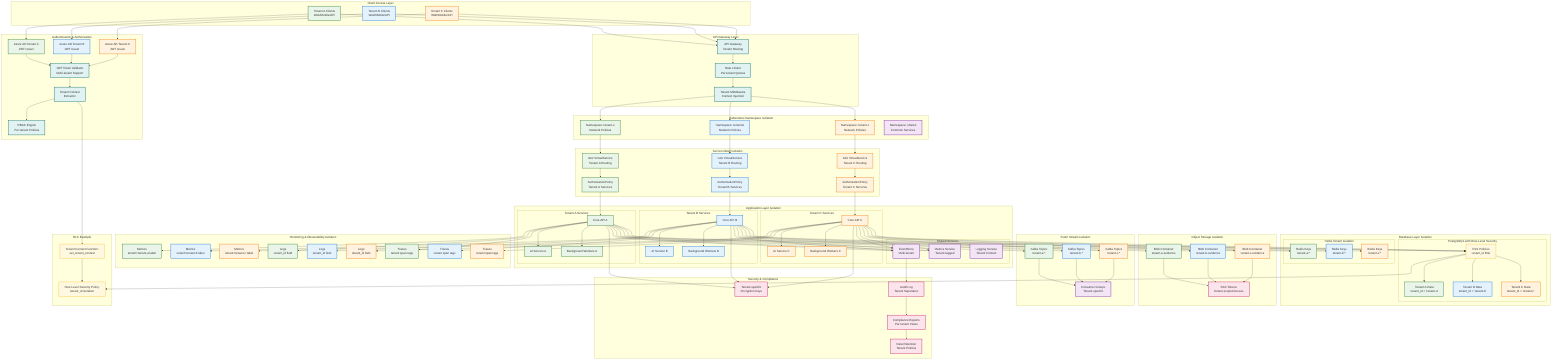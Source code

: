 graph TB
    subgraph "Client Access Layer"
        TENANT_A_CLIENT[Tenant A Clients<br/>Web/Mobile/API]
        TENANT_B_CLIENT[Tenant B Clients<br/>Web/Mobile/API]
        TENANT_C_CLIENT[Tenant C Clients<br/>Web/Mobile/API]
    end

    subgraph "Authentication & Authorization"
        AAD_A[Azure AD Tenant A<br/>JWT Issuer]
        AAD_B[Azure AD Tenant B<br/>JWT Issuer]
        AAD_C[Azure AD Tenant C<br/>JWT Issuer]
        
        JWT_VALIDATOR[JWT Token Validator<br/>Multi-tenant Support]
        TENANT_EXTRACTOR[Tenant Context<br/>Extractor]
        RBAC_ENGINE[RBAC Engine<br/>Per-tenant Policies]
    end

    subgraph "API Gateway Layer"
        GATEWAY_ROUTER[API Gateway<br/>Tenant Routing]
        RATE_LIMITER[Rate Limiter<br/>Per-tenant Quotas]
        TENANT_MIDDLEWARE[Tenant Middleware<br/>Context Injection]
    end

    subgraph "Kubernetes Namespace Isolation"
        NS_TENANT_A[Namespace: tenant-a<br/>Network Policies]
        NS_TENANT_B[Namespace: tenant-b<br/>Network Policies]
        NS_TENANT_C[Namespace: tenant-c<br/>Network Policies]
        NS_SHARED[Namespace: shared<br/>Common Services]
    end

    subgraph "Service Mesh Isolation"
        ISTIO_TENANT_A[Istio VirtualService<br/>Tenant A Routing]
        ISTIO_TENANT_B[Istio VirtualService<br/>Tenant B Routing]
        ISTIO_TENANT_C[Istio VirtualService<br/>Tenant C Routing]
        
        AUTHZ_POLICY_A[AuthorizationPolicy<br/>Tenant A Services]
        AUTHZ_POLICY_B[AuthorizationPolicy<br/>Tenant B Services]
        AUTHZ_POLICY_C[AuthorizationPolicy<br/>Tenant C Services]
    end

    subgraph "Application Layer Isolation"
        subgraph "Tenant A Services"
            API_A[Core API A]
            AI_A[AI Service A]
            WORKER_A[Background Workers A]
        end
        
        subgraph "Tenant B Services"
            API_B[Core API B]
            AI_B[AI Service B]
            WORKER_B[Background Workers B]
        end
        
        subgraph "Tenant C Services"
            API_C[Core API C]
            AI_C[AI Service C]
            WORKER_C[Background Workers C]
        end
        
        subgraph "Shared Services"
            SHARED_EVENTSTORE[EventStore<br/>Multi-tenant]
            SHARED_METRICS[Metrics Service<br/>Tenant-tagged]
            SHARED_LOGGING[Logging Service<br/>Tenant Context]
        end
    end

    subgraph "Database Layer Isolation"
        subgraph "PostgreSQL with Row-Level Security"
            PG_POLICIES[RLS Policies<br/>tenant_id filter]
            PG_TENANT_A[Tenant A Data<br/>tenant_id = 'tenant-a']
            PG_TENANT_B[Tenant B Data<br/>tenant_id = 'tenant-b']
            PG_TENANT_C[Tenant C Data<br/>tenant_id = 'tenant-c']
        end
        
        subgraph "Redis Tenant Isolation"
            REDIS_TENANT_A[Redis Keys<br/>tenant-a:*]
            REDIS_TENANT_B[Redis Keys<br/>tenant-b:*]
            REDIS_TENANT_C[Redis Keys<br/>tenant-c:*]
        end
    end

    subgraph "Object Storage Isolation"
        BLOB_TENANT_A[Blob Container<br/>tenant-a-evidence]
        BLOB_TENANT_B[Blob Container<br/>tenant-b-evidence]
        BLOB_TENANT_C[Blob Container<br/>tenant-c-evidence]
        
        SAS_TOKENS[SAS Tokens<br/>Tenant-scoped Access]
    end

    subgraph "Event Stream Isolation"
        KAFKA_TENANT_A[Kafka Topics<br/>tenant-a.*]
        KAFKA_TENANT_B[Kafka Topics<br/>tenant-b.*]
        KAFKA_TENANT_C[Kafka Topics<br/>tenant-c.*]
        
        CONSUMER_GROUPS[Consumer Groups<br/>Tenant-specific]
    end

    subgraph "Monitoring & Observability Isolation"
        METRICS_TENANT_A[Metrics<br/>tenant=tenant-a label]
        METRICS_TENANT_B[Metrics<br/>tenant=tenant-b label]
        METRICS_TENANT_C[Metrics<br/>tenant=tenant-c label]
        
        LOGS_TENANT_A[Logs<br/>tenant_id field]
        LOGS_TENANT_B[Logs<br/>tenant_id field]
        LOGS_TENANT_C[Logs<br/>tenant_id field]
        
        TRACES_TENANT_A[Traces<br/>tenant span tags]
        TRACES_TENANT_B[Traces<br/>tenant span tags]
        TRACES_TENANT_C[Traces<br/>tenant span tags]
    end

    subgraph "Security & Compliance"
        ENCRYPTION_KEYS[Tenant-specific<br/>Encryption Keys]
        AUDIT_SEPARATION[Audit Log<br/>Tenant Separation]
        COMPLIANCE_REPORTS[Compliance Reports<br/>Per-tenant Views]
        DATA_RETENTION[Data Retention<br/>Tenant Policies]
    end

    %% Client Authentication
    TENANT_A_CLIENT --> AAD_A
    TENANT_B_CLIENT --> AAD_B
    TENANT_C_CLIENT --> AAD_C

    AAD_A --> JWT_VALIDATOR
    AAD_B --> JWT_VALIDATOR
    AAD_C --> JWT_VALIDATOR

    JWT_VALIDATOR --> TENANT_EXTRACTOR
    TENANT_EXTRACTOR --> RBAC_ENGINE

    %% Gateway Routing
    TENANT_A_CLIENT --> GATEWAY_ROUTER
    TENANT_B_CLIENT --> GATEWAY_ROUTER
    TENANT_C_CLIENT --> GATEWAY_ROUTER

    GATEWAY_ROUTER --> RATE_LIMITER
    RATE_LIMITER --> TENANT_MIDDLEWARE

    %% Namespace Routing
    TENANT_MIDDLEWARE --> NS_TENANT_A
    TENANT_MIDDLEWARE --> NS_TENANT_B
    TENANT_MIDDLEWARE --> NS_TENANT_C

    %% Service Mesh Routing
    NS_TENANT_A --> ISTIO_TENANT_A
    NS_TENANT_B --> ISTIO_TENANT_B
    NS_TENANT_C --> ISTIO_TENANT_C

    ISTIO_TENANT_A --> AUTHZ_POLICY_A
    ISTIO_TENANT_B --> AUTHZ_POLICY_B
    ISTIO_TENANT_C --> AUTHZ_POLICY_C

    %% Service Layer
    AUTHZ_POLICY_A --> API_A
    AUTHZ_POLICY_B --> API_B
    AUTHZ_POLICY_C --> API_C

    API_A --> AI_A
    API_B --> AI_B
    API_C --> AI_C

    API_A --> WORKER_A
    API_B --> WORKER_B
    API_C --> WORKER_C

    %% Shared Services
    API_A --> SHARED_EVENTSTORE
    API_B --> SHARED_EVENTSTORE
    API_C --> SHARED_EVENTSTORE

    API_A --> SHARED_METRICS
    API_B --> SHARED_METRICS
    API_C --> SHARED_METRICS

    %% Database Isolation
    API_A --> PG_POLICIES
    API_B --> PG_POLICIES
    API_C --> PG_POLICIES

    PG_POLICIES --> PG_TENANT_A
    PG_POLICIES --> PG_TENANT_B
    PG_POLICIES --> PG_TENANT_C

    API_A --> REDIS_TENANT_A
    API_B --> REDIS_TENANT_B
    API_C --> REDIS_TENANT_C

    %% Object Storage
    API_A --> BLOB_TENANT_A
    API_B --> BLOB_TENANT_B
    API_C --> BLOB_TENANT_C

    BLOB_TENANT_A --> SAS_TOKENS
    BLOB_TENANT_B --> SAS_TOKENS
    BLOB_TENANT_C --> SAS_TOKENS

    %% Event Streams
    API_A --> KAFKA_TENANT_A
    API_B --> KAFKA_TENANT_B
    API_C --> KAFKA_TENANT_C

    KAFKA_TENANT_A --> CONSUMER_GROUPS
    KAFKA_TENANT_B --> CONSUMER_GROUPS
    KAFKA_TENANT_C --> CONSUMER_GROUPS

    %% Monitoring
    API_A --> METRICS_TENANT_A
    API_B --> METRICS_TENANT_B
    API_C --> METRICS_TENANT_C

    API_A --> LOGS_TENANT_A
    API_B --> LOGS_TENANT_B
    API_C --> LOGS_TENANT_C

    API_A --> TRACES_TENANT_A
    API_B --> TRACES_TENANT_B
    API_C --> TRACES_TENANT_C

    %% Security
    API_A --> ENCRYPTION_KEYS
    API_B --> ENCRYPTION_KEYS
    API_C --> ENCRYPTION_KEYS

    SHARED_EVENTSTORE --> AUDIT_SEPARATION
    AUDIT_SEPARATION --> COMPLIANCE_REPORTS
    COMPLIANCE_REPORTS --> DATA_RETENTION

    %% Row-Level Security Example
    subgraph "RLS Example"
        RLS_POLICY[Row-Level Security Policy:<br/>tenant_id isolation]
        SET_TENANT_CONTEXT[Tenant Context Function:<br/>set_tenant_context]
    end

    PG_POLICIES --> RLS_POLICY
    TENANT_EXTRACTOR --> SET_TENANT_CONTEXT
    SET_TENANT_CONTEXT --> RLS_POLICY

    %% Styling
    classDef tenantA fill:#e8f5e8,stroke:#2e7d32,stroke-width:2px
    classDef tenantB fill:#e3f2fd,stroke:#1976d2,stroke-width:2px
    classDef tenantC fill:#fff3e0,stroke:#f57c00,stroke-width:2px
    classDef shared fill:#f3e5f5,stroke:#7b1fa2,stroke-width:2px
    classDef auth fill:#e0f2f1,stroke:#00695c,stroke-width:2px
    classDef security fill:#fce4ec,stroke:#c2185b,stroke-width:2px
    classDef database fill:#fff8e1,stroke:#fbc02d,stroke-width:2px

    class TENANT_A_CLIENT,AAD_A,NS_TENANT_A,ISTIO_TENANT_A,AUTHZ_POLICY_A,API_A,AI_A,WORKER_A,PG_TENANT_A,REDIS_TENANT_A,BLOB_TENANT_A,KAFKA_TENANT_A,METRICS_TENANT_A,LOGS_TENANT_A,TRACES_TENANT_A tenantA
    class TENANT_B_CLIENT,AAD_B,NS_TENANT_B,ISTIO_TENANT_B,AUTHZ_POLICY_B,API_B,AI_B,WORKER_B,PG_TENANT_B,REDIS_TENANT_B,BLOB_TENANT_B,KAFKA_TENANT_B,METRICS_TENANT_B,LOGS_TENANT_B,TRACES_TENANT_B tenantB
    class TENANT_C_CLIENT,AAD_C,NS_TENANT_C,ISTIO_TENANT_C,AUTHZ_POLICY_C,API_C,AI_C,WORKER_C,PG_TENANT_C,REDIS_TENANT_C,BLOB_TENANT_C,KAFKA_TENANT_C,METRICS_TENANT_C,LOGS_TENANT_C,TRACES_TENANT_C tenantC
    class SHARED_EVENTSTORE,SHARED_METRICS,SHARED_LOGGING,NS_SHARED,CONSUMER_GROUPS shared
    class JWT_VALIDATOR,TENANT_EXTRACTOR,RBAC_ENGINE,GATEWAY_ROUTER,RATE_LIMITER,TENANT_MIDDLEWARE auth
    class ENCRYPTION_KEYS,AUDIT_SEPARATION,COMPLIANCE_REPORTS,DATA_RETENTION,SAS_TOKENS security
    class PG_POLICIES,RLS_POLICY,SET_TENANT_CONTEXT database